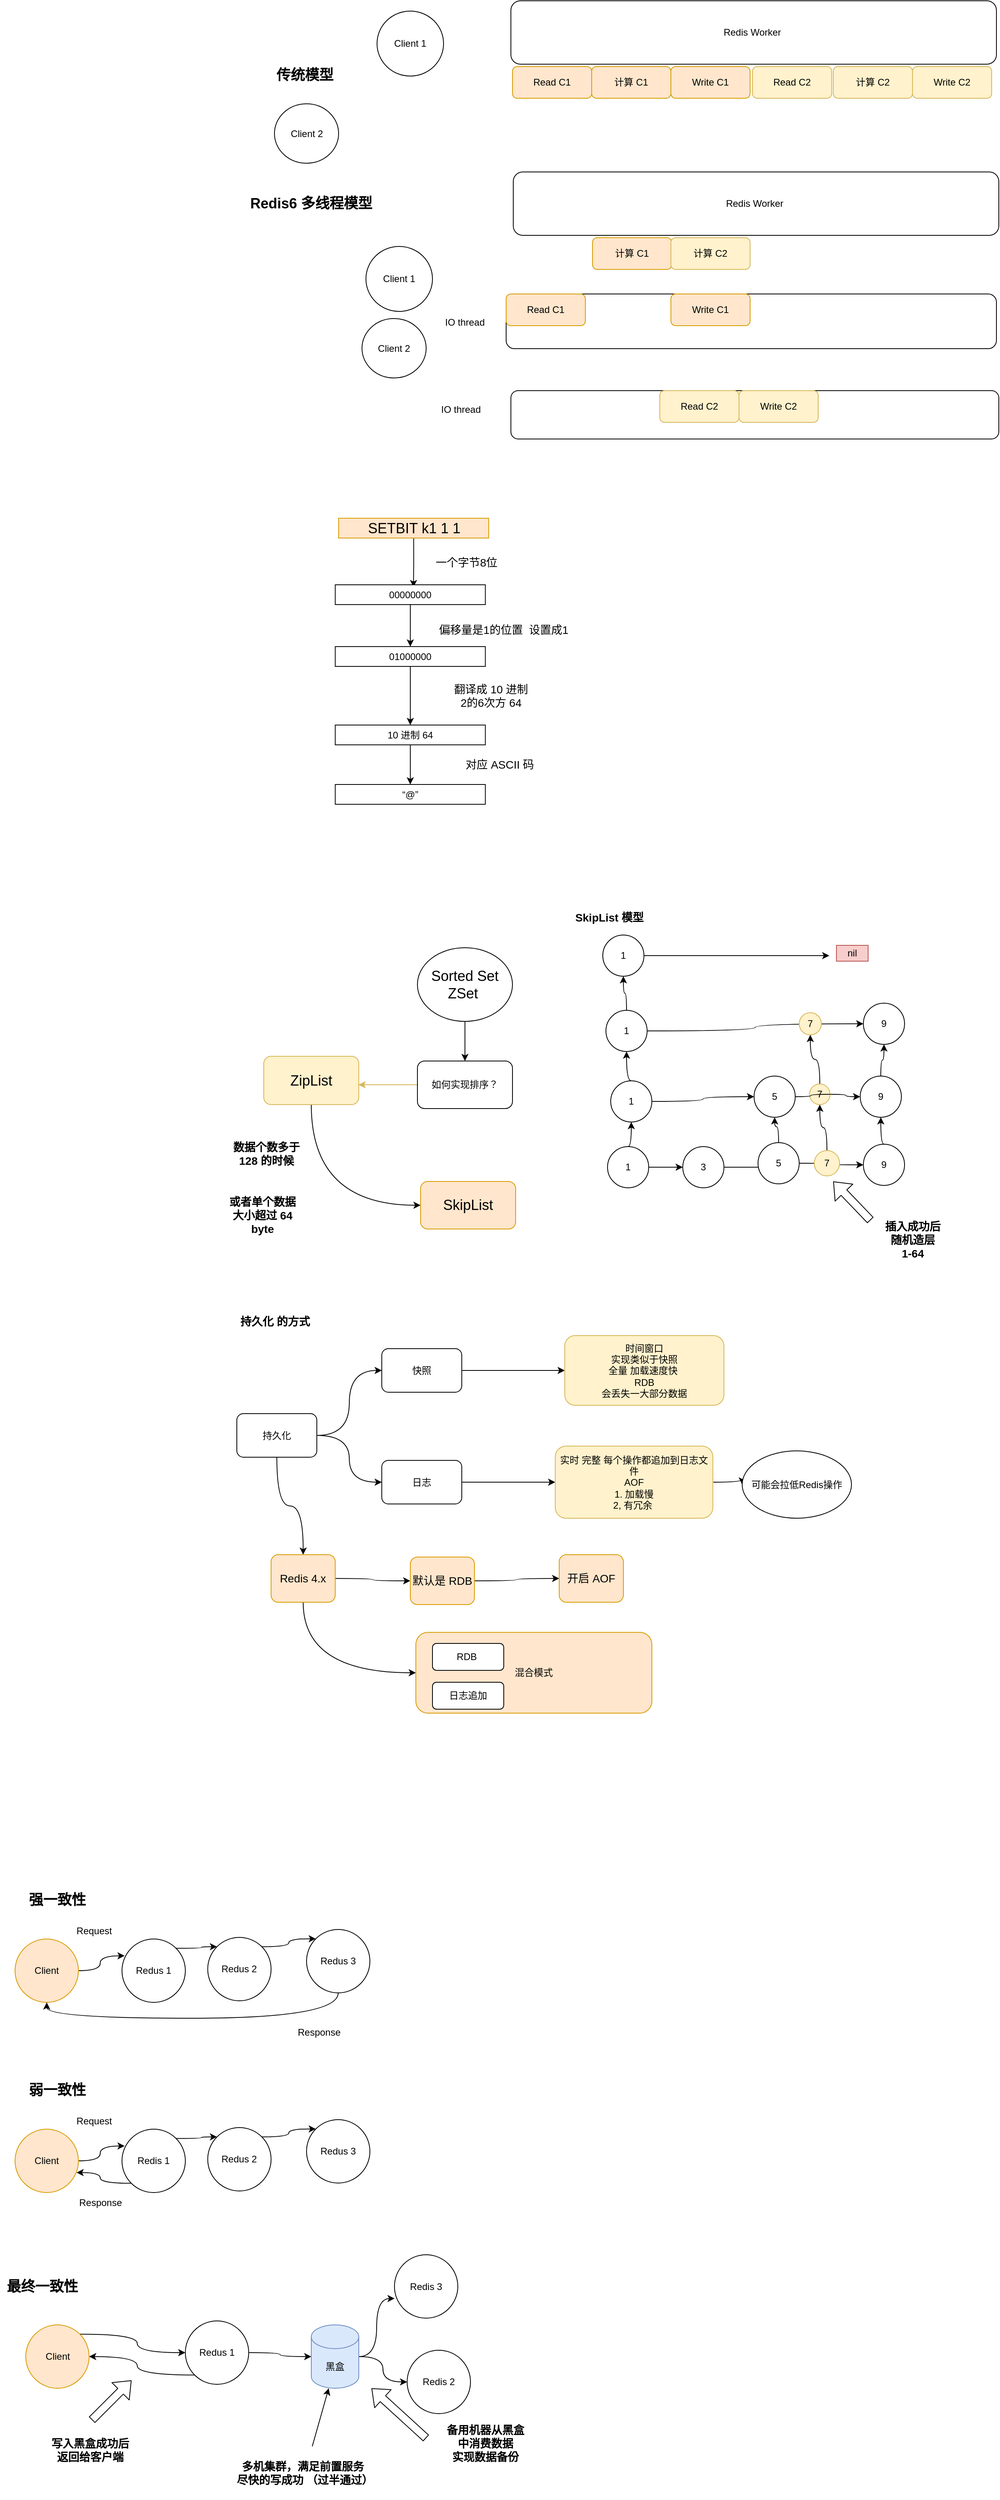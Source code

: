 <mxfile version="20.0.4" type="github">
  <diagram id="aS6fbYY4NcRsOdO-W_Z1" name="第 1 页">
    <mxGraphModel dx="2238" dy="539" grid="0" gridSize="10" guides="1" tooltips="1" connect="1" arrows="1" fold="1" page="0" pageScale="1" pageWidth="827" pageHeight="1169" math="0" shadow="0">
      <root>
        <mxCell id="0" />
        <mxCell id="1" parent="0" />
        <mxCell id="zZcIhyxMTrdwYmbYG8_o-1" value="Client 1" style="ellipse;whiteSpace=wrap;html=1;" parent="1" vertex="1">
          <mxGeometry x="-719" y="69" width="84" height="82" as="geometry" />
        </mxCell>
        <mxCell id="zZcIhyxMTrdwYmbYG8_o-3" value="Redis Worker&amp;nbsp;" style="rounded=1;whiteSpace=wrap;html=1;" parent="1" vertex="1">
          <mxGeometry x="-550" y="56" width="613" height="80" as="geometry" />
        </mxCell>
        <mxCell id="zZcIhyxMTrdwYmbYG8_o-4" value="IO thread&amp;nbsp;" style="rounded=1;whiteSpace=wrap;html=1;" parent="1" vertex="1">
          <mxGeometry x="-550" y="548" width="616" height="61" as="geometry" />
        </mxCell>
        <mxCell id="zZcIhyxMTrdwYmbYG8_o-5" value="" style="rounded=1;whiteSpace=wrap;html=1;" parent="1" vertex="1">
          <mxGeometry x="-556" y="426" width="619" height="69" as="geometry" />
        </mxCell>
        <mxCell id="zZcIhyxMTrdwYmbYG8_o-7" value="Client 2" style="ellipse;whiteSpace=wrap;html=1;" parent="1" vertex="1">
          <mxGeometry x="-848.5" y="186" width="81" height="75" as="geometry" />
        </mxCell>
        <mxCell id="zZcIhyxMTrdwYmbYG8_o-8" value="Read C1" style="rounded=1;whiteSpace=wrap;html=1;strokeColor=#d79b00;fillColor=#ffe6cc;" parent="1" vertex="1">
          <mxGeometry x="-548" y="139" width="100" height="40" as="geometry" />
        </mxCell>
        <mxCell id="zZcIhyxMTrdwYmbYG8_o-9" value="计算 C1" style="rounded=1;whiteSpace=wrap;html=1;strokeColor=#d79b00;fillColor=#ffe6cc;" parent="1" vertex="1">
          <mxGeometry x="-448" y="139" width="100" height="40" as="geometry" />
        </mxCell>
        <mxCell id="zZcIhyxMTrdwYmbYG8_o-10" value="Write C1" style="rounded=1;whiteSpace=wrap;html=1;strokeColor=#d79b00;fillColor=#ffe6cc;" parent="1" vertex="1">
          <mxGeometry x="-348" y="139" width="100" height="40" as="geometry" />
        </mxCell>
        <mxCell id="zZcIhyxMTrdwYmbYG8_o-11" value="Read C2" style="rounded=1;whiteSpace=wrap;html=1;strokeColor=#d6b656;fillColor=#fff2cc;" parent="1" vertex="1">
          <mxGeometry x="-245" y="139" width="100" height="40" as="geometry" />
        </mxCell>
        <mxCell id="zZcIhyxMTrdwYmbYG8_o-12" value="计算 C2" style="rounded=1;whiteSpace=wrap;html=1;strokeColor=#d6b656;fillColor=#fff2cc;" parent="1" vertex="1">
          <mxGeometry x="-143" y="139" width="100" height="40" as="geometry" />
        </mxCell>
        <mxCell id="zZcIhyxMTrdwYmbYG8_o-13" value="Write C2" style="rounded=1;whiteSpace=wrap;html=1;strokeColor=#d6b656;fillColor=#fff2cc;" parent="1" vertex="1">
          <mxGeometry x="-43" y="139" width="100" height="40" as="geometry" />
        </mxCell>
        <mxCell id="zZcIhyxMTrdwYmbYG8_o-14" value="&lt;b&gt;&lt;font style=&quot;font-size: 18px&quot;&gt;传统模型&lt;/font&gt;&lt;/b&gt;" style="text;html=1;strokeColor=none;fillColor=none;align=center;verticalAlign=middle;whiteSpace=wrap;rounded=0;" parent="1" vertex="1">
          <mxGeometry x="-896" y="128" width="172" height="44" as="geometry" />
        </mxCell>
        <mxCell id="zZcIhyxMTrdwYmbYG8_o-15" value="Client 1" style="ellipse;whiteSpace=wrap;html=1;" parent="1" vertex="1">
          <mxGeometry x="-733" y="366" width="84" height="82" as="geometry" />
        </mxCell>
        <mxCell id="zZcIhyxMTrdwYmbYG8_o-16" value="Redis Worker&amp;nbsp;" style="rounded=1;whiteSpace=wrap;html=1;" parent="1" vertex="1">
          <mxGeometry x="-547" y="272" width="613" height="80" as="geometry" />
        </mxCell>
        <mxCell id="zZcIhyxMTrdwYmbYG8_o-17" value="Client 2" style="ellipse;whiteSpace=wrap;html=1;" parent="1" vertex="1">
          <mxGeometry x="-738" y="457" width="81" height="75" as="geometry" />
        </mxCell>
        <mxCell id="zZcIhyxMTrdwYmbYG8_o-18" value="Read C1" style="rounded=1;whiteSpace=wrap;html=1;strokeColor=#d79b00;fillColor=#ffe6cc;" parent="1" vertex="1">
          <mxGeometry x="-556" y="426" width="100" height="40" as="geometry" />
        </mxCell>
        <mxCell id="zZcIhyxMTrdwYmbYG8_o-19" value="计算 C1" style="rounded=1;whiteSpace=wrap;html=1;strokeColor=#d79b00;fillColor=#ffe6cc;" parent="1" vertex="1">
          <mxGeometry x="-447" y="355" width="100" height="40" as="geometry" />
        </mxCell>
        <mxCell id="zZcIhyxMTrdwYmbYG8_o-20" value="Write C1" style="rounded=1;whiteSpace=wrap;html=1;strokeColor=#d79b00;fillColor=#ffe6cc;" parent="1" vertex="1">
          <mxGeometry x="-348" y="426" width="100" height="40" as="geometry" />
        </mxCell>
        <mxCell id="zZcIhyxMTrdwYmbYG8_o-21" value="Read C2" style="rounded=1;whiteSpace=wrap;html=1;strokeColor=#d6b656;fillColor=#fff2cc;" parent="1" vertex="1">
          <mxGeometry x="-362" y="548" width="100" height="40" as="geometry" />
        </mxCell>
        <mxCell id="zZcIhyxMTrdwYmbYG8_o-22" value="计算 C2" style="rounded=1;whiteSpace=wrap;html=1;strokeColor=#d6b656;fillColor=#fff2cc;" parent="1" vertex="1">
          <mxGeometry x="-348" y="355" width="100" height="40" as="geometry" />
        </mxCell>
        <mxCell id="zZcIhyxMTrdwYmbYG8_o-23" value="Write C2" style="rounded=1;whiteSpace=wrap;html=1;strokeColor=#d6b656;fillColor=#fff2cc;" parent="1" vertex="1">
          <mxGeometry x="-262" y="548" width="100" height="40" as="geometry" />
        </mxCell>
        <mxCell id="zZcIhyxMTrdwYmbYG8_o-24" value="&lt;b&gt;&lt;font style=&quot;font-size: 18px&quot;&gt;Redis6 多线程模型&lt;/font&gt;&lt;/b&gt;" style="text;html=1;strokeColor=none;fillColor=none;align=center;verticalAlign=middle;whiteSpace=wrap;rounded=0;" parent="1" vertex="1">
          <mxGeometry x="-888" y="290" width="172" height="44" as="geometry" />
        </mxCell>
        <mxCell id="zZcIhyxMTrdwYmbYG8_o-27" value="&lt;span style=&quot;color: rgb(0, 0, 0); font-family: helvetica; font-size: 12px; font-style: normal; font-weight: 400; letter-spacing: normal; text-align: center; text-indent: 0px; text-transform: none; word-spacing: 0px; background-color: rgb(255, 255, 255); display: inline; float: none;&quot;&gt;IO thread&amp;nbsp;&lt;/span&gt;" style="text;whiteSpace=wrap;html=1;" parent="1" vertex="1">
          <mxGeometry x="-635.0" y="448.0" width="74" height="28" as="geometry" />
        </mxCell>
        <mxCell id="zZcIhyxMTrdwYmbYG8_o-28" value="&lt;span style=&quot;color: rgb(0, 0, 0); font-family: helvetica; font-size: 12px; font-style: normal; font-weight: 400; letter-spacing: normal; text-align: center; text-indent: 0px; text-transform: none; word-spacing: 0px; background-color: rgb(255, 255, 255); display: inline; float: none;&quot;&gt;IO thread&amp;nbsp;&lt;/span&gt;" style="text;whiteSpace=wrap;html=1;" parent="1" vertex="1">
          <mxGeometry x="-640.0" y="558.0" width="74" height="28" as="geometry" />
        </mxCell>
        <mxCell id="_0At1U16mJ0Q9_sxCS0c-3" style="edgeStyle=orthogonalEdgeStyle;rounded=0;orthogonalLoop=1;jettySize=auto;html=1;exitX=0.5;exitY=1;exitDx=0;exitDy=0;" parent="1" source="_0At1U16mJ0Q9_sxCS0c-2" edge="1">
          <mxGeometry relative="1" as="geometry">
            <mxPoint x="-673" y="796" as="targetPoint" />
          </mxGeometry>
        </mxCell>
        <mxCell id="_0At1U16mJ0Q9_sxCS0c-2" value="&lt;font style=&quot;font-size: 18px&quot;&gt;SETBIT k1 1 1&lt;/font&gt;" style="rounded=0;whiteSpace=wrap;html=1;fillColor=#ffe6cc;strokeColor=#d79b00;" parent="1" vertex="1">
          <mxGeometry x="-767.5" y="709" width="189.5" height="25" as="geometry" />
        </mxCell>
        <mxCell id="_0At1U16mJ0Q9_sxCS0c-9" style="edgeStyle=orthogonalEdgeStyle;rounded=0;orthogonalLoop=1;jettySize=auto;html=1;exitX=0.5;exitY=1;exitDx=0;exitDy=0;entryX=0.5;entryY=0;entryDx=0;entryDy=0;" parent="1" source="_0At1U16mJ0Q9_sxCS0c-5" target="_0At1U16mJ0Q9_sxCS0c-8" edge="1">
          <mxGeometry relative="1" as="geometry" />
        </mxCell>
        <mxCell id="_0At1U16mJ0Q9_sxCS0c-5" value="00000000" style="rounded=0;whiteSpace=wrap;html=1;" parent="1" vertex="1">
          <mxGeometry x="-771.75" y="793" width="189.5" height="25" as="geometry" />
        </mxCell>
        <mxCell id="_0At1U16mJ0Q9_sxCS0c-7" value="&lt;font style=&quot;font-size: 14px&quot;&gt;一个字节8位&lt;/font&gt;" style="text;html=1;strokeColor=none;fillColor=none;align=center;verticalAlign=middle;whiteSpace=wrap;rounded=0;" parent="1" vertex="1">
          <mxGeometry x="-649" y="754" width="86" height="22" as="geometry" />
        </mxCell>
        <mxCell id="_0At1U16mJ0Q9_sxCS0c-12" style="edgeStyle=orthogonalEdgeStyle;rounded=0;orthogonalLoop=1;jettySize=auto;html=1;exitX=0.5;exitY=1;exitDx=0;exitDy=0;entryX=0.5;entryY=0;entryDx=0;entryDy=0;" parent="1" source="_0At1U16mJ0Q9_sxCS0c-8" target="_0At1U16mJ0Q9_sxCS0c-11" edge="1">
          <mxGeometry relative="1" as="geometry" />
        </mxCell>
        <mxCell id="_0At1U16mJ0Q9_sxCS0c-8" value="01000000" style="rounded=0;whiteSpace=wrap;html=1;" parent="1" vertex="1">
          <mxGeometry x="-771.75" y="871" width="189.5" height="25" as="geometry" />
        </mxCell>
        <mxCell id="_0At1U16mJ0Q9_sxCS0c-10" value="&lt;span style=&quot;font-size: 14px&quot;&gt;偏移量是1的位置&amp;nbsp; 设置成1&lt;/span&gt;" style="text;html=1;strokeColor=none;fillColor=none;align=center;verticalAlign=middle;whiteSpace=wrap;rounded=0;" parent="1" vertex="1">
          <mxGeometry x="-659" y="834" width="200" height="32" as="geometry" />
        </mxCell>
        <mxCell id="_0At1U16mJ0Q9_sxCS0c-17" style="edgeStyle=orthogonalEdgeStyle;rounded=0;orthogonalLoop=1;jettySize=auto;html=1;exitX=0.5;exitY=1;exitDx=0;exitDy=0;entryX=0.5;entryY=0;entryDx=0;entryDy=0;" parent="1" source="_0At1U16mJ0Q9_sxCS0c-11" target="_0At1U16mJ0Q9_sxCS0c-16" edge="1">
          <mxGeometry relative="1" as="geometry" />
        </mxCell>
        <mxCell id="_0At1U16mJ0Q9_sxCS0c-11" value="10 进制 64" style="rounded=0;whiteSpace=wrap;html=1;" parent="1" vertex="1">
          <mxGeometry x="-771.75" y="970" width="189.5" height="25" as="geometry" />
        </mxCell>
        <mxCell id="_0At1U16mJ0Q9_sxCS0c-14" value="&lt;span style=&quot;font-size: 14px&quot;&gt;翻译成 10 进制&lt;br&gt;2的6次方 64&lt;br&gt;&lt;/span&gt;" style="text;html=1;strokeColor=none;fillColor=none;align=center;verticalAlign=middle;whiteSpace=wrap;rounded=0;" parent="1" vertex="1">
          <mxGeometry x="-674" y="904" width="198" height="58" as="geometry" />
        </mxCell>
        <mxCell id="_0At1U16mJ0Q9_sxCS0c-16" value="“@”" style="rounded=0;whiteSpace=wrap;html=1;" parent="1" vertex="1">
          <mxGeometry x="-771.75" y="1045" width="189.5" height="25" as="geometry" />
        </mxCell>
        <mxCell id="_0At1U16mJ0Q9_sxCS0c-18" value="&lt;span style=&quot;font-size: 14px&quot;&gt;对应 ASCII 码&lt;/span&gt;" style="text;html=1;strokeColor=none;fillColor=none;align=center;verticalAlign=middle;whiteSpace=wrap;rounded=0;" parent="1" vertex="1">
          <mxGeometry x="-664" y="1004" width="200" height="32" as="geometry" />
        </mxCell>
        <mxCell id="_0At1U16mJ0Q9_sxCS0c-21" style="edgeStyle=orthogonalEdgeStyle;rounded=0;orthogonalLoop=1;jettySize=auto;html=1;exitX=0.5;exitY=1;exitDx=0;exitDy=0;" parent="1" source="_0At1U16mJ0Q9_sxCS0c-19" target="_0At1U16mJ0Q9_sxCS0c-20" edge="1">
          <mxGeometry relative="1" as="geometry" />
        </mxCell>
        <mxCell id="_0At1U16mJ0Q9_sxCS0c-19" value="&lt;font style=&quot;font-size: 18px&quot;&gt;Sorted Set ZSet&amp;nbsp;&lt;/font&gt;" style="ellipse;whiteSpace=wrap;html=1;" parent="1" vertex="1">
          <mxGeometry x="-668" y="1251" width="120" height="93" as="geometry" />
        </mxCell>
        <mxCell id="_0At1U16mJ0Q9_sxCS0c-22" style="edgeStyle=orthogonalEdgeStyle;rounded=0;orthogonalLoop=1;jettySize=auto;html=1;exitX=0;exitY=0.5;exitDx=0;exitDy=0;fillColor=#fff2cc;strokeColor=#d6b656;" parent="1" source="_0At1U16mJ0Q9_sxCS0c-20" edge="1">
          <mxGeometry relative="1" as="geometry">
            <mxPoint x="-742.4" y="1424" as="targetPoint" />
          </mxGeometry>
        </mxCell>
        <mxCell id="_0At1U16mJ0Q9_sxCS0c-20" value="如何实现排序？" style="rounded=1;whiteSpace=wrap;html=1;" parent="1" vertex="1">
          <mxGeometry x="-668" y="1394" width="120" height="60" as="geometry" />
        </mxCell>
        <mxCell id="_0At1U16mJ0Q9_sxCS0c-25" style="edgeStyle=orthogonalEdgeStyle;curved=1;rounded=0;orthogonalLoop=1;jettySize=auto;html=1;exitX=0.5;exitY=1;exitDx=0;exitDy=0;entryX=0;entryY=0.5;entryDx=0;entryDy=0;" parent="1" source="_0At1U16mJ0Q9_sxCS0c-23" target="_0At1U16mJ0Q9_sxCS0c-27" edge="1">
          <mxGeometry relative="1" as="geometry">
            <mxPoint x="-711.2" y="1585.0" as="targetPoint" />
          </mxGeometry>
        </mxCell>
        <mxCell id="_0At1U16mJ0Q9_sxCS0c-23" value="&lt;font style=&quot;font-size: 18px&quot;&gt;ZipList&lt;/font&gt;" style="rounded=1;whiteSpace=wrap;html=1;fillColor=#fff2cc;strokeColor=#d6b656;" parent="1" vertex="1">
          <mxGeometry x="-862" y="1388" width="120" height="61" as="geometry" />
        </mxCell>
        <mxCell id="_0At1U16mJ0Q9_sxCS0c-27" value="&lt;font style=&quot;font-size: 18px&quot;&gt;SkipList&lt;/font&gt;" style="rounded=1;whiteSpace=wrap;html=1;fillColor=#ffe6cc;strokeColor=#d79b00;" parent="1" vertex="1">
          <mxGeometry x="-664" y="1546" width="120" height="60" as="geometry" />
        </mxCell>
        <mxCell id="_0At1U16mJ0Q9_sxCS0c-28" value="&lt;b&gt;&lt;font style=&quot;font-size: 14px&quot;&gt;数据个数多于 128 的时候&lt;/font&gt;&lt;/b&gt;" style="text;html=1;strokeColor=none;fillColor=none;align=center;verticalAlign=middle;whiteSpace=wrap;rounded=0;" parent="1" vertex="1">
          <mxGeometry x="-909" y="1479" width="101" height="64" as="geometry" />
        </mxCell>
        <mxCell id="_0At1U16mJ0Q9_sxCS0c-29" value="&lt;span style=&quot;font-size: 14px&quot;&gt;&lt;b&gt;或者单个数据&lt;br&gt;大小超过 64 byte&lt;/b&gt;&lt;/span&gt;" style="text;html=1;strokeColor=none;fillColor=none;align=center;verticalAlign=middle;whiteSpace=wrap;rounded=0;" parent="1" vertex="1">
          <mxGeometry x="-914" y="1557" width="101" height="64" as="geometry" />
        </mxCell>
        <mxCell id="_0At1U16mJ0Q9_sxCS0c-36" style="edgeStyle=orthogonalEdgeStyle;curved=1;rounded=0;orthogonalLoop=1;jettySize=auto;html=1;exitX=1;exitY=0.5;exitDx=0;exitDy=0;" parent="1" source="_0At1U16mJ0Q9_sxCS0c-30" target="_0At1U16mJ0Q9_sxCS0c-33" edge="1">
          <mxGeometry relative="1" as="geometry" />
        </mxCell>
        <mxCell id="_0At1U16mJ0Q9_sxCS0c-41" style="edgeStyle=orthogonalEdgeStyle;curved=1;rounded=0;orthogonalLoop=1;jettySize=auto;html=1;exitX=0.5;exitY=0;exitDx=0;exitDy=0;entryX=0.5;entryY=1;entryDx=0;entryDy=0;" parent="1" source="_0At1U16mJ0Q9_sxCS0c-30" target="_0At1U16mJ0Q9_sxCS0c-39" edge="1">
          <mxGeometry relative="1" as="geometry" />
        </mxCell>
        <mxCell id="_0At1U16mJ0Q9_sxCS0c-30" value="1" style="ellipse;whiteSpace=wrap;html=1;aspect=fixed;" parent="1" vertex="1">
          <mxGeometry x="-428" y="1502" width="52" height="52" as="geometry" />
        </mxCell>
        <mxCell id="_0At1U16mJ0Q9_sxCS0c-37" style="edgeStyle=orthogonalEdgeStyle;curved=1;rounded=0;orthogonalLoop=1;jettySize=auto;html=1;exitX=1;exitY=0.5;exitDx=0;exitDy=0;" parent="1" source="_0At1U16mJ0Q9_sxCS0c-33" edge="1">
          <mxGeometry relative="1" as="geometry">
            <mxPoint x="-228.0" y="1528" as="targetPoint" />
          </mxGeometry>
        </mxCell>
        <mxCell id="_0At1U16mJ0Q9_sxCS0c-33" value="3" style="ellipse;whiteSpace=wrap;html=1;aspect=fixed;" parent="1" vertex="1">
          <mxGeometry x="-333" y="1502" width="52" height="52" as="geometry" />
        </mxCell>
        <mxCell id="_0At1U16mJ0Q9_sxCS0c-38" style="edgeStyle=orthogonalEdgeStyle;curved=1;rounded=0;orthogonalLoop=1;jettySize=auto;html=1;exitX=1;exitY=0.5;exitDx=0;exitDy=0;entryX=0;entryY=0.5;entryDx=0;entryDy=0;" parent="1" source="_0At1U16mJ0Q9_sxCS0c-34" target="_0At1U16mJ0Q9_sxCS0c-35" edge="1">
          <mxGeometry relative="1" as="geometry" />
        </mxCell>
        <mxCell id="_0At1U16mJ0Q9_sxCS0c-58" style="edgeStyle=orthogonalEdgeStyle;curved=1;rounded=0;orthogonalLoop=1;jettySize=auto;html=1;exitX=0.5;exitY=0;exitDx=0;exitDy=0;" parent="1" source="_0At1U16mJ0Q9_sxCS0c-34" target="_0At1U16mJ0Q9_sxCS0c-42" edge="1">
          <mxGeometry relative="1" as="geometry" />
        </mxCell>
        <mxCell id="_0At1U16mJ0Q9_sxCS0c-34" value="5" style="ellipse;whiteSpace=wrap;html=1;aspect=fixed;" parent="1" vertex="1">
          <mxGeometry x="-238" y="1497" width="52" height="52" as="geometry" />
        </mxCell>
        <mxCell id="_0At1U16mJ0Q9_sxCS0c-56" style="edgeStyle=orthogonalEdgeStyle;curved=1;rounded=0;orthogonalLoop=1;jettySize=auto;html=1;exitX=0.5;exitY=0;exitDx=0;exitDy=0;entryX=0.5;entryY=1;entryDx=0;entryDy=0;" parent="1" source="_0At1U16mJ0Q9_sxCS0c-35" target="_0At1U16mJ0Q9_sxCS0c-43" edge="1">
          <mxGeometry relative="1" as="geometry" />
        </mxCell>
        <mxCell id="_0At1U16mJ0Q9_sxCS0c-35" value="9" style="ellipse;whiteSpace=wrap;html=1;aspect=fixed;" parent="1" vertex="1">
          <mxGeometry x="-105" y="1499" width="52" height="52" as="geometry" />
        </mxCell>
        <mxCell id="_0At1U16mJ0Q9_sxCS0c-51" style="edgeStyle=orthogonalEdgeStyle;curved=1;rounded=0;orthogonalLoop=1;jettySize=auto;html=1;exitX=0.5;exitY=0;exitDx=0;exitDy=0;entryX=0.5;entryY=1;entryDx=0;entryDy=0;" parent="1" source="_0At1U16mJ0Q9_sxCS0c-39" target="_0At1U16mJ0Q9_sxCS0c-44" edge="1">
          <mxGeometry relative="1" as="geometry" />
        </mxCell>
        <mxCell id="_0At1U16mJ0Q9_sxCS0c-53" style="edgeStyle=orthogonalEdgeStyle;curved=1;rounded=0;orthogonalLoop=1;jettySize=auto;html=1;exitX=1;exitY=0.5;exitDx=0;exitDy=0;entryX=0;entryY=0.5;entryDx=0;entryDy=0;" parent="1" source="_0At1U16mJ0Q9_sxCS0c-39" target="_0At1U16mJ0Q9_sxCS0c-42" edge="1">
          <mxGeometry relative="1" as="geometry" />
        </mxCell>
        <mxCell id="_0At1U16mJ0Q9_sxCS0c-39" value="1" style="ellipse;whiteSpace=wrap;html=1;aspect=fixed;" parent="1" vertex="1">
          <mxGeometry x="-424" y="1419" width="52" height="52" as="geometry" />
        </mxCell>
        <mxCell id="_0At1U16mJ0Q9_sxCS0c-54" style="edgeStyle=orthogonalEdgeStyle;curved=1;rounded=0;orthogonalLoop=1;jettySize=auto;html=1;exitX=1;exitY=0.5;exitDx=0;exitDy=0;startArrow=none;" parent="1" source="_0At1U16mJ0Q9_sxCS0c-61" target="_0At1U16mJ0Q9_sxCS0c-43" edge="1">
          <mxGeometry relative="1" as="geometry" />
        </mxCell>
        <mxCell id="_0At1U16mJ0Q9_sxCS0c-42" value="5" style="ellipse;whiteSpace=wrap;html=1;aspect=fixed;" parent="1" vertex="1">
          <mxGeometry x="-243" y="1413" width="52" height="52" as="geometry" />
        </mxCell>
        <mxCell id="_0At1U16mJ0Q9_sxCS0c-55" style="edgeStyle=orthogonalEdgeStyle;curved=1;rounded=0;orthogonalLoop=1;jettySize=auto;html=1;exitX=0.5;exitY=0;exitDx=0;exitDy=0;entryX=0.5;entryY=1;entryDx=0;entryDy=0;" parent="1" source="_0At1U16mJ0Q9_sxCS0c-43" target="_0At1U16mJ0Q9_sxCS0c-45" edge="1">
          <mxGeometry relative="1" as="geometry" />
        </mxCell>
        <mxCell id="_0At1U16mJ0Q9_sxCS0c-43" value="9" style="ellipse;whiteSpace=wrap;html=1;aspect=fixed;" parent="1" vertex="1">
          <mxGeometry x="-109" y="1413" width="52" height="52" as="geometry" />
        </mxCell>
        <mxCell id="_0At1U16mJ0Q9_sxCS0c-52" style="edgeStyle=orthogonalEdgeStyle;curved=1;rounded=0;orthogonalLoop=1;jettySize=auto;html=1;exitX=0.5;exitY=0;exitDx=0;exitDy=0;entryX=0.5;entryY=1;entryDx=0;entryDy=0;" parent="1" source="_0At1U16mJ0Q9_sxCS0c-44" target="_0At1U16mJ0Q9_sxCS0c-46" edge="1">
          <mxGeometry relative="1" as="geometry" />
        </mxCell>
        <mxCell id="_0At1U16mJ0Q9_sxCS0c-57" style="edgeStyle=orthogonalEdgeStyle;curved=1;rounded=0;orthogonalLoop=1;jettySize=auto;html=1;exitX=1;exitY=0.5;exitDx=0;exitDy=0;entryX=0;entryY=0.5;entryDx=0;entryDy=0;" parent="1" source="_0At1U16mJ0Q9_sxCS0c-44" target="_0At1U16mJ0Q9_sxCS0c-45" edge="1">
          <mxGeometry relative="1" as="geometry" />
        </mxCell>
        <mxCell id="_0At1U16mJ0Q9_sxCS0c-44" value="1" style="ellipse;whiteSpace=wrap;html=1;aspect=fixed;" parent="1" vertex="1">
          <mxGeometry x="-430" y="1330" width="52" height="52" as="geometry" />
        </mxCell>
        <mxCell id="_0At1U16mJ0Q9_sxCS0c-45" value="9" style="ellipse;whiteSpace=wrap;html=1;aspect=fixed;" parent="1" vertex="1">
          <mxGeometry x="-105" y="1321" width="52" height="52" as="geometry" />
        </mxCell>
        <mxCell id="_0At1U16mJ0Q9_sxCS0c-47" style="edgeStyle=orthogonalEdgeStyle;curved=1;rounded=0;orthogonalLoop=1;jettySize=auto;html=1;exitX=1;exitY=0.5;exitDx=0;exitDy=0;" parent="1" source="_0At1U16mJ0Q9_sxCS0c-46" edge="1">
          <mxGeometry relative="1" as="geometry">
            <mxPoint x="-148.0" y="1261" as="targetPoint" />
          </mxGeometry>
        </mxCell>
        <mxCell id="_0At1U16mJ0Q9_sxCS0c-46" value="1" style="ellipse;whiteSpace=wrap;html=1;aspect=fixed;" parent="1" vertex="1">
          <mxGeometry x="-434" y="1235" width="52" height="52" as="geometry" />
        </mxCell>
        <mxCell id="_0At1U16mJ0Q9_sxCS0c-48" value="nil" style="text;html=1;strokeColor=#b85450;fillColor=#f8cecc;align=center;verticalAlign=middle;whiteSpace=wrap;rounded=0;" parent="1" vertex="1">
          <mxGeometry x="-139" y="1248" width="40" height="20" as="geometry" />
        </mxCell>
        <mxCell id="_0At1U16mJ0Q9_sxCS0c-60" value="7" style="ellipse;whiteSpace=wrap;html=1;aspect=fixed;fillColor=#fff2cc;strokeColor=#d6b656;" parent="1" vertex="1">
          <mxGeometry x="-186" y="1333" width="28" height="28" as="geometry" />
        </mxCell>
        <mxCell id="_0At1U16mJ0Q9_sxCS0c-65" style="edgeStyle=orthogonalEdgeStyle;curved=1;rounded=0;orthogonalLoop=1;jettySize=auto;html=1;exitX=0.5;exitY=0;exitDx=0;exitDy=0;entryX=0.5;entryY=1;entryDx=0;entryDy=0;" parent="1" source="_0At1U16mJ0Q9_sxCS0c-61" target="_0At1U16mJ0Q9_sxCS0c-60" edge="1">
          <mxGeometry relative="1" as="geometry" />
        </mxCell>
        <mxCell id="_0At1U16mJ0Q9_sxCS0c-61" value="7" style="ellipse;whiteSpace=wrap;html=1;aspect=fixed;fillColor=#fff2cc;strokeColor=#d6b656;" parent="1" vertex="1">
          <mxGeometry x="-173" y="1423" width="26" height="26" as="geometry" />
        </mxCell>
        <mxCell id="_0At1U16mJ0Q9_sxCS0c-62" value="" style="edgeStyle=orthogonalEdgeStyle;curved=1;rounded=0;orthogonalLoop=1;jettySize=auto;html=1;exitX=1;exitY=0.5;exitDx=0;exitDy=0;endArrow=none;" parent="1" source="_0At1U16mJ0Q9_sxCS0c-42" target="_0At1U16mJ0Q9_sxCS0c-61" edge="1">
          <mxGeometry relative="1" as="geometry">
            <mxPoint x="-191" y="1439" as="sourcePoint" />
            <mxPoint x="-109" y="1439" as="targetPoint" />
          </mxGeometry>
        </mxCell>
        <mxCell id="_0At1U16mJ0Q9_sxCS0c-64" style="edgeStyle=orthogonalEdgeStyle;curved=1;rounded=0;orthogonalLoop=1;jettySize=auto;html=1;exitX=0.5;exitY=0;exitDx=0;exitDy=0;entryX=0.5;entryY=1;entryDx=0;entryDy=0;" parent="1" source="_0At1U16mJ0Q9_sxCS0c-63" target="_0At1U16mJ0Q9_sxCS0c-61" edge="1">
          <mxGeometry relative="1" as="geometry" />
        </mxCell>
        <mxCell id="_0At1U16mJ0Q9_sxCS0c-63" value="7" style="ellipse;whiteSpace=wrap;html=1;aspect=fixed;fillColor=#fff2cc;strokeColor=#d6b656;" parent="1" vertex="1">
          <mxGeometry x="-167" y="1507" width="32" height="32" as="geometry" />
        </mxCell>
        <mxCell id="_0At1U16mJ0Q9_sxCS0c-66" value="" style="shape=flexArrow;endArrow=classic;html=1;" parent="1" edge="1">
          <mxGeometry width="50" height="50" relative="1" as="geometry">
            <mxPoint x="-96" y="1595" as="sourcePoint" />
            <mxPoint x="-143" y="1546" as="targetPoint" />
          </mxGeometry>
        </mxCell>
        <mxCell id="_0At1U16mJ0Q9_sxCS0c-68" value="&lt;font style=&quot;font-size: 14px&quot;&gt;&lt;b&gt;插入成功后&lt;br&gt;随机造层&lt;br&gt;1-64&lt;/b&gt;&lt;/font&gt;" style="text;html=1;strokeColor=none;fillColor=none;align=center;verticalAlign=middle;whiteSpace=wrap;rounded=0;" parent="1" vertex="1">
          <mxGeometry x="-114" y="1592" width="143" height="56" as="geometry" />
        </mxCell>
        <mxCell id="_0At1U16mJ0Q9_sxCS0c-69" value="&lt;span style=&quot;font-size: 14px&quot;&gt;&lt;b&gt;SkipList 模型&lt;/b&gt;&lt;/span&gt;" style="text;html=1;strokeColor=none;fillColor=none;align=center;verticalAlign=middle;whiteSpace=wrap;rounded=0;" parent="1" vertex="1">
          <mxGeometry x="-494" y="1198" width="137" height="29" as="geometry" />
        </mxCell>
        <mxCell id="_0At1U16mJ0Q9_sxCS0c-70" value="&lt;font style=&quot;font-size: 14px&quot;&gt;&lt;b&gt;持久化 的方式&lt;/b&gt;&lt;/font&gt;" style="text;html=1;strokeColor=none;fillColor=none;align=center;verticalAlign=middle;whiteSpace=wrap;rounded=0;" parent="1" vertex="1">
          <mxGeometry x="-900" y="1707" width="105" height="31" as="geometry" />
        </mxCell>
        <mxCell id="_0At1U16mJ0Q9_sxCS0c-74" style="edgeStyle=orthogonalEdgeStyle;curved=1;rounded=0;orthogonalLoop=1;jettySize=auto;html=1;exitX=1;exitY=0.5;exitDx=0;exitDy=0;entryX=0;entryY=0.5;entryDx=0;entryDy=0;" parent="1" source="_0At1U16mJ0Q9_sxCS0c-71" target="_0At1U16mJ0Q9_sxCS0c-72" edge="1">
          <mxGeometry relative="1" as="geometry" />
        </mxCell>
        <mxCell id="_0At1U16mJ0Q9_sxCS0c-75" style="edgeStyle=orthogonalEdgeStyle;curved=1;rounded=0;orthogonalLoop=1;jettySize=auto;html=1;exitX=1;exitY=0.5;exitDx=0;exitDy=0;entryX=0;entryY=0.5;entryDx=0;entryDy=0;" parent="1" source="_0At1U16mJ0Q9_sxCS0c-71" target="_0At1U16mJ0Q9_sxCS0c-73" edge="1">
          <mxGeometry relative="1" as="geometry" />
        </mxCell>
        <mxCell id="_0At1U16mJ0Q9_sxCS0c-98" style="edgeStyle=orthogonalEdgeStyle;curved=1;rounded=0;orthogonalLoop=1;jettySize=auto;html=1;exitX=0.5;exitY=1;exitDx=0;exitDy=0;entryX=0.5;entryY=0;entryDx=0;entryDy=0;" parent="1" source="_0At1U16mJ0Q9_sxCS0c-71" target="_0At1U16mJ0Q9_sxCS0c-87" edge="1">
          <mxGeometry relative="1" as="geometry" />
        </mxCell>
        <mxCell id="_0At1U16mJ0Q9_sxCS0c-71" value="持久化" style="rounded=1;whiteSpace=wrap;html=1;" parent="1" vertex="1">
          <mxGeometry x="-896" y="1839" width="101" height="55" as="geometry" />
        </mxCell>
        <mxCell id="_0At1U16mJ0Q9_sxCS0c-83" style="edgeStyle=orthogonalEdgeStyle;curved=1;rounded=0;orthogonalLoop=1;jettySize=auto;html=1;entryX=0;entryY=0.5;entryDx=0;entryDy=0;" parent="1" source="_0At1U16mJ0Q9_sxCS0c-72" target="_0At1U16mJ0Q9_sxCS0c-76" edge="1">
          <mxGeometry relative="1" as="geometry" />
        </mxCell>
        <mxCell id="_0At1U16mJ0Q9_sxCS0c-72" value="快照" style="rounded=1;whiteSpace=wrap;html=1;" parent="1" vertex="1">
          <mxGeometry x="-713" y="1757" width="101" height="55" as="geometry" />
        </mxCell>
        <mxCell id="_0At1U16mJ0Q9_sxCS0c-86" style="edgeStyle=orthogonalEdgeStyle;curved=1;rounded=0;orthogonalLoop=1;jettySize=auto;html=1;exitX=1;exitY=0.5;exitDx=0;exitDy=0;" parent="1" source="_0At1U16mJ0Q9_sxCS0c-73" target="_0At1U16mJ0Q9_sxCS0c-77" edge="1">
          <mxGeometry relative="1" as="geometry" />
        </mxCell>
        <mxCell id="_0At1U16mJ0Q9_sxCS0c-73" value="日志" style="rounded=1;whiteSpace=wrap;html=1;" parent="1" vertex="1">
          <mxGeometry x="-713" y="1898" width="101" height="55" as="geometry" />
        </mxCell>
        <mxCell id="_0At1U16mJ0Q9_sxCS0c-76" value="时间窗口&lt;br&gt;实现类似于快照&lt;br&gt;全量 加载速度快&amp;nbsp;&lt;br&gt;RDB&lt;br&gt;会丢失一大部分数据" style="rounded=1;whiteSpace=wrap;html=1;fillColor=#fff2cc;strokeColor=#d6b656;" parent="1" vertex="1">
          <mxGeometry x="-482" y="1740.5" width="201" height="88" as="geometry" />
        </mxCell>
        <mxCell id="_0At1U16mJ0Q9_sxCS0c-85" style="edgeStyle=orthogonalEdgeStyle;curved=1;rounded=0;orthogonalLoop=1;jettySize=auto;html=1;exitX=1;exitY=0.5;exitDx=0;exitDy=0;entryX=0;entryY=0.5;entryDx=0;entryDy=0;" parent="1" source="_0At1U16mJ0Q9_sxCS0c-77" target="_0At1U16mJ0Q9_sxCS0c-82" edge="1">
          <mxGeometry relative="1" as="geometry" />
        </mxCell>
        <mxCell id="_0At1U16mJ0Q9_sxCS0c-77" value="&lt;div&gt;&lt;span&gt;实时&amp;nbsp;&lt;/span&gt;&lt;span&gt;完整 每个操作都追加到日志文件&lt;/span&gt;&lt;/div&gt;&lt;div&gt;&lt;span&gt;AOF&lt;/span&gt;&lt;/div&gt;&lt;div&gt;&lt;span&gt;1. 加载慢&lt;/span&gt;&lt;/div&gt;&lt;div&gt;&lt;span&gt;2, 有冗余&amp;nbsp;&lt;/span&gt;&lt;/div&gt;" style="rounded=1;whiteSpace=wrap;html=1;fillColor=#fff2cc;strokeColor=#d6b656;align=center;" parent="1" vertex="1">
          <mxGeometry x="-494" y="1880" width="199" height="91" as="geometry" />
        </mxCell>
        <mxCell id="_0At1U16mJ0Q9_sxCS0c-82" value="可能会拉低Redis操作" style="ellipse;whiteSpace=wrap;html=1;" parent="1" vertex="1">
          <mxGeometry x="-258" y="1886" width="138" height="85" as="geometry" />
        </mxCell>
        <mxCell id="_0At1U16mJ0Q9_sxCS0c-92" style="edgeStyle=orthogonalEdgeStyle;curved=1;rounded=0;orthogonalLoop=1;jettySize=auto;html=1;exitX=0.5;exitY=1;exitDx=0;exitDy=0;entryX=0;entryY=0.5;entryDx=0;entryDy=0;" parent="1" source="_0At1U16mJ0Q9_sxCS0c-87" target="_0At1U16mJ0Q9_sxCS0c-91" edge="1">
          <mxGeometry relative="1" as="geometry" />
        </mxCell>
        <mxCell id="_0At1U16mJ0Q9_sxCS0c-96" style="edgeStyle=orthogonalEdgeStyle;curved=1;rounded=0;orthogonalLoop=1;jettySize=auto;html=1;" parent="1" source="_0At1U16mJ0Q9_sxCS0c-87" target="_0At1U16mJ0Q9_sxCS0c-88" edge="1">
          <mxGeometry relative="1" as="geometry" />
        </mxCell>
        <mxCell id="_0At1U16mJ0Q9_sxCS0c-87" value="&lt;font style=&quot;font-size: 14px&quot;&gt;Redis 4.x&lt;/font&gt;" style="rounded=1;whiteSpace=wrap;html=1;fillColor=#ffe6cc;strokeColor=#d79b00;" parent="1" vertex="1">
          <mxGeometry x="-852.75" y="2017" width="81" height="60" as="geometry" />
        </mxCell>
        <mxCell id="_0At1U16mJ0Q9_sxCS0c-97" style="edgeStyle=orthogonalEdgeStyle;curved=1;rounded=0;orthogonalLoop=1;jettySize=auto;html=1;exitX=1;exitY=0.5;exitDx=0;exitDy=0;" parent="1" source="_0At1U16mJ0Q9_sxCS0c-88" target="_0At1U16mJ0Q9_sxCS0c-89" edge="1">
          <mxGeometry relative="1" as="geometry" />
        </mxCell>
        <mxCell id="_0At1U16mJ0Q9_sxCS0c-88" value="&lt;span style=&quot;font-size: 14px&quot;&gt;默认是 RDB&lt;/span&gt;" style="rounded=1;whiteSpace=wrap;html=1;fillColor=#ffe6cc;strokeColor=#d79b00;" parent="1" vertex="1">
          <mxGeometry x="-677" y="2020" width="81" height="60" as="geometry" />
        </mxCell>
        <mxCell id="_0At1U16mJ0Q9_sxCS0c-89" value="&lt;span style=&quot;font-size: 14px&quot;&gt;开启 AOF&lt;/span&gt;" style="rounded=1;whiteSpace=wrap;html=1;fillColor=#ffe6cc;strokeColor=#d79b00;" parent="1" vertex="1">
          <mxGeometry x="-489" y="2017" width="81" height="60" as="geometry" />
        </mxCell>
        <mxCell id="_0At1U16mJ0Q9_sxCS0c-91" value="混合模式" style="rounded=1;whiteSpace=wrap;html=1;fillColor=#ffe6cc;strokeColor=#d79b00;" parent="1" vertex="1">
          <mxGeometry x="-670" y="2115" width="298" height="102" as="geometry" />
        </mxCell>
        <mxCell id="_0At1U16mJ0Q9_sxCS0c-94" value="RDB&amp;nbsp;" style="rounded=1;whiteSpace=wrap;html=1;" parent="1" vertex="1">
          <mxGeometry x="-649" y="2129" width="90" height="34" as="geometry" />
        </mxCell>
        <mxCell id="_0At1U16mJ0Q9_sxCS0c-95" value="日志追加" style="rounded=1;whiteSpace=wrap;html=1;" parent="1" vertex="1">
          <mxGeometry x="-649" y="2178" width="90" height="34" as="geometry" />
        </mxCell>
        <mxCell id="_0At1U16mJ0Q9_sxCS0c-109" style="edgeStyle=orthogonalEdgeStyle;curved=1;rounded=0;orthogonalLoop=1;jettySize=auto;html=1;exitX=1;exitY=0;exitDx=0;exitDy=0;entryX=0;entryY=0;entryDx=0;entryDy=0;" parent="1" source="_0At1U16mJ0Q9_sxCS0c-103" target="_0At1U16mJ0Q9_sxCS0c-106" edge="1">
          <mxGeometry relative="1" as="geometry" />
        </mxCell>
        <mxCell id="_0At1U16mJ0Q9_sxCS0c-103" value="Redus 1" style="ellipse;whiteSpace=wrap;html=1;aspect=fixed;" parent="1" vertex="1">
          <mxGeometry x="-1041" y="2502" width="80" height="80" as="geometry" />
        </mxCell>
        <mxCell id="_0At1U16mJ0Q9_sxCS0c-104" value="&lt;font style=&quot;font-size: 18px&quot;&gt;&lt;b&gt;强一致性&lt;/b&gt;&lt;/font&gt;" style="text;html=1;strokeColor=none;fillColor=none;align=center;verticalAlign=middle;whiteSpace=wrap;rounded=0;" parent="1" vertex="1">
          <mxGeometry x="-1176" y="2438" width="107" height="29" as="geometry" />
        </mxCell>
        <mxCell id="_0At1U16mJ0Q9_sxCS0c-108" style="edgeStyle=orthogonalEdgeStyle;curved=1;rounded=0;orthogonalLoop=1;jettySize=auto;html=1;exitX=1;exitY=0.5;exitDx=0;exitDy=0;entryX=0.042;entryY=0.265;entryDx=0;entryDy=0;entryPerimeter=0;" parent="1" source="_0At1U16mJ0Q9_sxCS0c-105" target="_0At1U16mJ0Q9_sxCS0c-103" edge="1">
          <mxGeometry relative="1" as="geometry" />
        </mxCell>
        <mxCell id="_0At1U16mJ0Q9_sxCS0c-105" value="Client" style="ellipse;whiteSpace=wrap;html=1;aspect=fixed;fillColor=#ffe6cc;strokeColor=#d79b00;" parent="1" vertex="1">
          <mxGeometry x="-1176" y="2502" width="80" height="80" as="geometry" />
        </mxCell>
        <mxCell id="_0At1U16mJ0Q9_sxCS0c-110" style="edgeStyle=orthogonalEdgeStyle;curved=1;rounded=0;orthogonalLoop=1;jettySize=auto;html=1;exitX=1;exitY=0;exitDx=0;exitDy=0;entryX=0;entryY=0;entryDx=0;entryDy=0;" parent="1" source="_0At1U16mJ0Q9_sxCS0c-106" target="_0At1U16mJ0Q9_sxCS0c-107" edge="1">
          <mxGeometry relative="1" as="geometry" />
        </mxCell>
        <mxCell id="_0At1U16mJ0Q9_sxCS0c-106" value="Redus 2" style="ellipse;whiteSpace=wrap;html=1;aspect=fixed;" parent="1" vertex="1">
          <mxGeometry x="-932.75" y="2500" width="80" height="80" as="geometry" />
        </mxCell>
        <mxCell id="_0At1U16mJ0Q9_sxCS0c-112" style="edgeStyle=orthogonalEdgeStyle;curved=1;rounded=0;orthogonalLoop=1;jettySize=auto;html=1;exitX=0.5;exitY=1;exitDx=0;exitDy=0;entryX=0.5;entryY=1;entryDx=0;entryDy=0;" parent="1" source="_0At1U16mJ0Q9_sxCS0c-107" target="_0At1U16mJ0Q9_sxCS0c-105" edge="1">
          <mxGeometry relative="1" as="geometry" />
        </mxCell>
        <mxCell id="_0At1U16mJ0Q9_sxCS0c-107" value="Redus 3" style="ellipse;whiteSpace=wrap;html=1;aspect=fixed;" parent="1" vertex="1">
          <mxGeometry x="-808" y="2490" width="80" height="80" as="geometry" />
        </mxCell>
        <mxCell id="_0At1U16mJ0Q9_sxCS0c-113" value="Request" style="text;html=1;strokeColor=none;fillColor=none;align=center;verticalAlign=middle;whiteSpace=wrap;rounded=0;" parent="1" vertex="1">
          <mxGeometry x="-1096" y="2482" width="40" height="20" as="geometry" />
        </mxCell>
        <mxCell id="_0At1U16mJ0Q9_sxCS0c-114" value="Response" style="text;html=1;strokeColor=none;fillColor=none;align=center;verticalAlign=middle;whiteSpace=wrap;rounded=0;" parent="1" vertex="1">
          <mxGeometry x="-811.75" y="2610" width="40" height="20" as="geometry" />
        </mxCell>
        <mxCell id="_0At1U16mJ0Q9_sxCS0c-128" style="edgeStyle=orthogonalEdgeStyle;curved=1;rounded=0;orthogonalLoop=1;jettySize=auto;html=1;exitX=1;exitY=0;exitDx=0;exitDy=0;entryX=0;entryY=0;entryDx=0;entryDy=0;" parent="1" source="_0At1U16mJ0Q9_sxCS0c-129" target="_0At1U16mJ0Q9_sxCS0c-134" edge="1">
          <mxGeometry relative="1" as="geometry" />
        </mxCell>
        <mxCell id="_0At1U16mJ0Q9_sxCS0c-139" style="edgeStyle=orthogonalEdgeStyle;curved=1;rounded=0;orthogonalLoop=1;jettySize=auto;html=1;exitX=0;exitY=1;exitDx=0;exitDy=0;entryX=0.97;entryY=0.685;entryDx=0;entryDy=0;entryPerimeter=0;" parent="1" source="_0At1U16mJ0Q9_sxCS0c-129" target="_0At1U16mJ0Q9_sxCS0c-132" edge="1">
          <mxGeometry relative="1" as="geometry" />
        </mxCell>
        <mxCell id="_0At1U16mJ0Q9_sxCS0c-129" value="Redis 1" style="ellipse;whiteSpace=wrap;html=1;aspect=fixed;" parent="1" vertex="1">
          <mxGeometry x="-1041" y="2742" width="80" height="80" as="geometry" />
        </mxCell>
        <mxCell id="_0At1U16mJ0Q9_sxCS0c-130" value="&lt;font style=&quot;font-size: 18px&quot;&gt;&lt;b&gt;弱一致性&lt;/b&gt;&lt;/font&gt;" style="text;html=1;strokeColor=none;fillColor=none;align=center;verticalAlign=middle;whiteSpace=wrap;rounded=0;" parent="1" vertex="1">
          <mxGeometry x="-1176" y="2678" width="107" height="29" as="geometry" />
        </mxCell>
        <mxCell id="_0At1U16mJ0Q9_sxCS0c-131" style="edgeStyle=orthogonalEdgeStyle;curved=1;rounded=0;orthogonalLoop=1;jettySize=auto;html=1;exitX=1;exitY=0.5;exitDx=0;exitDy=0;entryX=0.042;entryY=0.265;entryDx=0;entryDy=0;entryPerimeter=0;" parent="1" source="_0At1U16mJ0Q9_sxCS0c-132" target="_0At1U16mJ0Q9_sxCS0c-129" edge="1">
          <mxGeometry relative="1" as="geometry" />
        </mxCell>
        <mxCell id="_0At1U16mJ0Q9_sxCS0c-132" value="Client" style="ellipse;whiteSpace=wrap;html=1;aspect=fixed;fillColor=#ffe6cc;strokeColor=#d79b00;" parent="1" vertex="1">
          <mxGeometry x="-1176" y="2742" width="80" height="80" as="geometry" />
        </mxCell>
        <mxCell id="_0At1U16mJ0Q9_sxCS0c-133" style="edgeStyle=orthogonalEdgeStyle;curved=1;rounded=0;orthogonalLoop=1;jettySize=auto;html=1;exitX=1;exitY=0;exitDx=0;exitDy=0;entryX=0;entryY=0;entryDx=0;entryDy=0;" parent="1" source="_0At1U16mJ0Q9_sxCS0c-134" target="_0At1U16mJ0Q9_sxCS0c-136" edge="1">
          <mxGeometry relative="1" as="geometry" />
        </mxCell>
        <mxCell id="_0At1U16mJ0Q9_sxCS0c-134" value="Redus 2" style="ellipse;whiteSpace=wrap;html=1;aspect=fixed;" parent="1" vertex="1">
          <mxGeometry x="-932.75" y="2740" width="80" height="80" as="geometry" />
        </mxCell>
        <mxCell id="_0At1U16mJ0Q9_sxCS0c-136" value="Redus 3" style="ellipse;whiteSpace=wrap;html=1;aspect=fixed;" parent="1" vertex="1">
          <mxGeometry x="-808" y="2730" width="80" height="80" as="geometry" />
        </mxCell>
        <mxCell id="_0At1U16mJ0Q9_sxCS0c-137" value="Request" style="text;html=1;strokeColor=none;fillColor=none;align=center;verticalAlign=middle;whiteSpace=wrap;rounded=0;" parent="1" vertex="1">
          <mxGeometry x="-1096" y="2722" width="40" height="20" as="geometry" />
        </mxCell>
        <mxCell id="_0At1U16mJ0Q9_sxCS0c-138" value="Response" style="text;html=1;strokeColor=none;fillColor=none;align=center;verticalAlign=middle;whiteSpace=wrap;rounded=0;" parent="1" vertex="1">
          <mxGeometry x="-1088" y="2825" width="40" height="20" as="geometry" />
        </mxCell>
        <mxCell id="_0At1U16mJ0Q9_sxCS0c-160" style="edgeStyle=orthogonalEdgeStyle;curved=1;rounded=0;orthogonalLoop=1;jettySize=auto;html=1;exitX=1;exitY=0.5;exitDx=0;exitDy=0;" parent="1" source="_0At1U16mJ0Q9_sxCS0c-143" target="_0At1U16mJ0Q9_sxCS0c-152" edge="1">
          <mxGeometry relative="1" as="geometry" />
        </mxCell>
        <mxCell id="_0At1U16mJ0Q9_sxCS0c-161" style="edgeStyle=orthogonalEdgeStyle;curved=1;rounded=0;orthogonalLoop=1;jettySize=auto;html=1;exitX=0;exitY=1;exitDx=0;exitDy=0;" parent="1" source="_0At1U16mJ0Q9_sxCS0c-143" target="_0At1U16mJ0Q9_sxCS0c-146" edge="1">
          <mxGeometry relative="1" as="geometry" />
        </mxCell>
        <mxCell id="_0At1U16mJ0Q9_sxCS0c-143" value="Redus 1" style="ellipse;whiteSpace=wrap;html=1;aspect=fixed;" parent="1" vertex="1">
          <mxGeometry x="-961" y="2984" width="80" height="80" as="geometry" />
        </mxCell>
        <mxCell id="_0At1U16mJ0Q9_sxCS0c-144" value="&lt;span style=&quot;font-size: 18px&quot;&gt;&lt;b&gt;最终一致性&lt;/b&gt;&lt;/span&gt;" style="text;html=1;strokeColor=none;fillColor=none;align=center;verticalAlign=middle;whiteSpace=wrap;rounded=0;" parent="1" vertex="1">
          <mxGeometry x="-1195" y="2926" width="107" height="29" as="geometry" />
        </mxCell>
        <mxCell id="_0At1U16mJ0Q9_sxCS0c-159" style="edgeStyle=orthogonalEdgeStyle;curved=1;rounded=0;orthogonalLoop=1;jettySize=auto;html=1;exitX=1;exitY=0;exitDx=0;exitDy=0;" parent="1" source="_0At1U16mJ0Q9_sxCS0c-146" target="_0At1U16mJ0Q9_sxCS0c-143" edge="1">
          <mxGeometry relative="1" as="geometry" />
        </mxCell>
        <mxCell id="_0At1U16mJ0Q9_sxCS0c-146" value="Client" style="ellipse;whiteSpace=wrap;html=1;aspect=fixed;fillColor=#ffe6cc;strokeColor=#d79b00;" parent="1" vertex="1">
          <mxGeometry x="-1162.5" y="2989" width="80" height="80" as="geometry" />
        </mxCell>
        <mxCell id="_0At1U16mJ0Q9_sxCS0c-148" value="Redis 2" style="ellipse;whiteSpace=wrap;html=1;aspect=fixed;" parent="1" vertex="1">
          <mxGeometry x="-681" y="3021" width="80" height="80" as="geometry" />
        </mxCell>
        <mxCell id="_0At1U16mJ0Q9_sxCS0c-149" value="Redis 3" style="ellipse;whiteSpace=wrap;html=1;aspect=fixed;" parent="1" vertex="1">
          <mxGeometry x="-697" y="2900.5" width="80" height="80" as="geometry" />
        </mxCell>
        <mxCell id="_0At1U16mJ0Q9_sxCS0c-154" style="edgeStyle=orthogonalEdgeStyle;curved=1;rounded=0;orthogonalLoop=1;jettySize=auto;html=1;exitX=1;exitY=0.5;exitDx=0;exitDy=0;exitPerimeter=0;entryX=0.003;entryY=0.69;entryDx=0;entryDy=0;entryPerimeter=0;" parent="1" source="_0At1U16mJ0Q9_sxCS0c-152" target="_0At1U16mJ0Q9_sxCS0c-149" edge="1">
          <mxGeometry relative="1" as="geometry" />
        </mxCell>
        <mxCell id="_0At1U16mJ0Q9_sxCS0c-163" style="edgeStyle=orthogonalEdgeStyle;curved=1;rounded=0;orthogonalLoop=1;jettySize=auto;html=1;exitX=1;exitY=0.5;exitDx=0;exitDy=0;exitPerimeter=0;entryX=0;entryY=0.5;entryDx=0;entryDy=0;" parent="1" source="_0At1U16mJ0Q9_sxCS0c-152" target="_0At1U16mJ0Q9_sxCS0c-148" edge="1">
          <mxGeometry relative="1" as="geometry" />
        </mxCell>
        <mxCell id="_0At1U16mJ0Q9_sxCS0c-152" value="黑盒" style="shape=cylinder3;whiteSpace=wrap;html=1;boundedLbl=1;backgroundOutline=1;size=15;fillColor=#dae8fc;strokeColor=#6c8ebf;" parent="1" vertex="1">
          <mxGeometry x="-802" y="2989" width="60" height="80" as="geometry" />
        </mxCell>
        <mxCell id="_0At1U16mJ0Q9_sxCS0c-157" value="" style="shape=flexArrow;endArrow=classic;html=1;" parent="1" edge="1">
          <mxGeometry width="50" height="50" relative="1" as="geometry">
            <mxPoint x="-1079" y="3109" as="sourcePoint" />
            <mxPoint x="-1029" y="3059" as="targetPoint" />
          </mxGeometry>
        </mxCell>
        <mxCell id="_0At1U16mJ0Q9_sxCS0c-162" value="&lt;b&gt;&lt;font style=&quot;font-size: 14px&quot;&gt;写入黑盒成功后返回给客户端&lt;/font&gt;&lt;/b&gt;" style="text;html=1;strokeColor=none;fillColor=none;align=center;verticalAlign=middle;whiteSpace=wrap;rounded=0;" parent="1" vertex="1">
          <mxGeometry x="-1134" y="3123" width="106" height="47" as="geometry" />
        </mxCell>
        <mxCell id="_0At1U16mJ0Q9_sxCS0c-164" value="" style="shape=flexArrow;endArrow=classic;html=1;" parent="1" edge="1">
          <mxGeometry width="50" height="50" relative="1" as="geometry">
            <mxPoint x="-657" y="3132" as="sourcePoint" />
            <mxPoint x="-726" y="3069" as="targetPoint" />
          </mxGeometry>
        </mxCell>
        <mxCell id="_0At1U16mJ0Q9_sxCS0c-165" value="&lt;span style=&quot;font-size: 14px&quot;&gt;&lt;b&gt;备用机器从黑盒中消费数据 &lt;br&gt;实现数据备份&lt;/b&gt;&lt;/span&gt;" style="text;html=1;strokeColor=none;fillColor=none;align=center;verticalAlign=middle;whiteSpace=wrap;rounded=0;" parent="1" vertex="1">
          <mxGeometry x="-635" y="3115" width="106" height="47" as="geometry" />
        </mxCell>
        <mxCell id="_0At1U16mJ0Q9_sxCS0c-167" value="" style="endArrow=classic;html=1;exitX=0.568;exitY=0.003;exitDx=0;exitDy=0;exitPerimeter=0;" parent="1" source="_0At1U16mJ0Q9_sxCS0c-168" edge="1">
          <mxGeometry width="50" height="50" relative="1" as="geometry">
            <mxPoint x="-830" y="3119" as="sourcePoint" />
            <mxPoint x="-780" y="3069" as="targetPoint" />
          </mxGeometry>
        </mxCell>
        <mxCell id="_0At1U16mJ0Q9_sxCS0c-168" value="&lt;font style=&quot;font-size: 14px&quot;&gt;&lt;b&gt;多机集群，满足前置服务尽快的写成功 （过半通过）&lt;/b&gt;&lt;/font&gt;" style="text;html=1;strokeColor=none;fillColor=none;align=center;verticalAlign=middle;whiteSpace=wrap;rounded=0;" parent="1" vertex="1">
          <mxGeometry x="-896.75" y="3142" width="169" height="67" as="geometry" />
        </mxCell>
      </root>
    </mxGraphModel>
  </diagram>
</mxfile>
